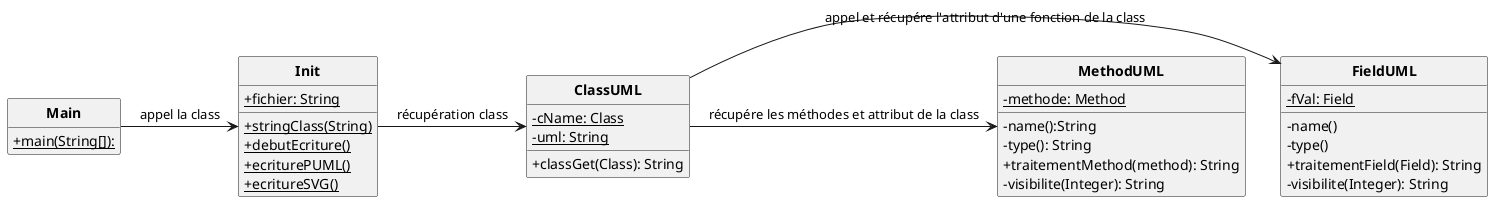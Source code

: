 @startuml


skinparam style strictuml
skinparam classAttributeIconSize 0
skinparam classFontStyle Bold
hide empty members
/'
class Getclass{
+{static}classGet()
+{static}umlClass()
}

class GetField{
+{static}umlAtribute()
}

class GetMethod{
+{static}umlMethode()
+{static}type(Method) : String
}

class init{
+{static}debutEcriture()
+{static}ecriture()
+{static}visibilité(int) : String
}

class Main{
+{static}main()

}'/

class ClassUML{
-{static}cName: Class
-{static}uml: String
+classGet(Class): String
}

class FieldUML {
-{static}fVal: Field
-name()
-type()
+traitementField(Field): String
-visibilite(Integer): String
}

class Init{
+{static}stringClass(String)
+{static}fichier: String
+{static}debutEcriture()
+{static}ecriturePUML()
+{static}ecritureSVG()
}

class Main{
+{static}main(String[]):
}

class MethodUML{
-{static}methode: Method
-name():String
-type(): String
+traitementMethod(method): String
-visibilite(Integer): String
}

ClassUML -> FieldUML : appel et récupére l'attribut d'une fonction de la class
ClassUML -> MethodUML :  récupére les méthodes et attribut de la class
Init -> ClassUML : récupération class
Main -> Init : appel la class
@enduml